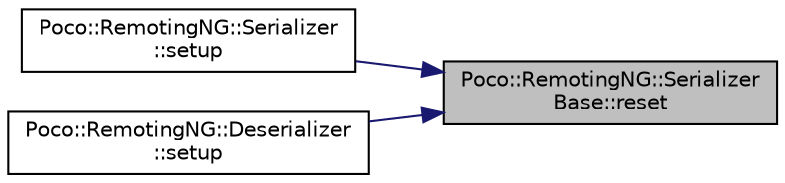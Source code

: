 digraph "Poco::RemotingNG::SerializerBase::reset"
{
 // LATEX_PDF_SIZE
  edge [fontname="Helvetica",fontsize="10",labelfontname="Helvetica",labelfontsize="10"];
  node [fontname="Helvetica",fontsize="10",shape=record];
  rankdir="RL";
  Node1 [label="Poco::RemotingNG::Serializer\lBase::reset",height=0.2,width=0.4,color="black", fillcolor="grey75", style="filled", fontcolor="black",tooltip="Returns true if a property with the given name exists."];
  Node1 -> Node2 [dir="back",color="midnightblue",fontsize="10",style="solid",fontname="Helvetica"];
  Node2 [label="Poco::RemotingNG::Serializer\l::setup",height=0.2,width=0.4,color="black", fillcolor="white", style="filled",URL="$classPoco_1_1RemotingNG_1_1Serializer.html#a339f29b520faf5267469de0b19795755",tooltip="Destroys the Serializer."];
  Node1 -> Node3 [dir="back",color="midnightblue",fontsize="10",style="solid",fontname="Helvetica"];
  Node3 [label="Poco::RemotingNG::Deserializer\l::setup",height=0.2,width=0.4,color="black", fillcolor="white", style="filled",URL="$classPoco_1_1RemotingNG_1_1Deserializer.html#a596a223240ad36042e01a903d9ef561b",tooltip="Destroys the Deserializer."];
}
